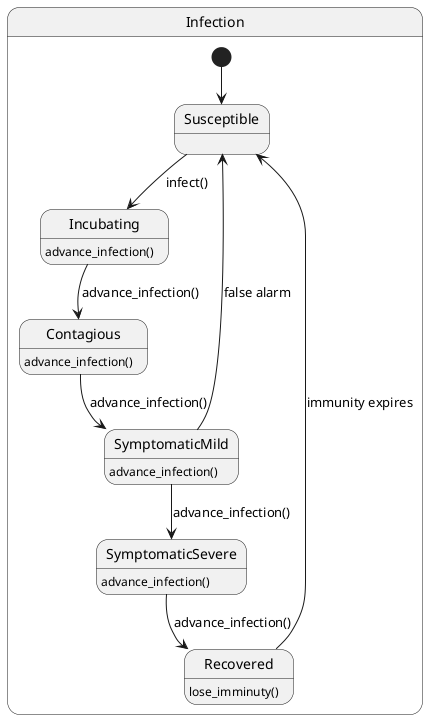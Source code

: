 @startuml Two_Stage_Infection

state Infection {
    [*] --> Susceptible
    Susceptible --> Incubating : infect()
    Incubating : advance_infection()
    Incubating --> Contagious : advance_infection()
    Contagious : advance_infection()
    Contagious --> SymptomaticMild : advance_infection()
    SymptomaticMild : advance_infection()
    SymptomaticMild --> SymptomaticSevere : advance_infection()
    SymptomaticMild --> Susceptible : false alarm
    SymptomaticSevere : advance_infection()
    SymptomaticSevere --> Recovered : advance_infection()
    Recovered: lose_imminuty()
    Recovered --> Susceptible : immunity expires
}

@enduml